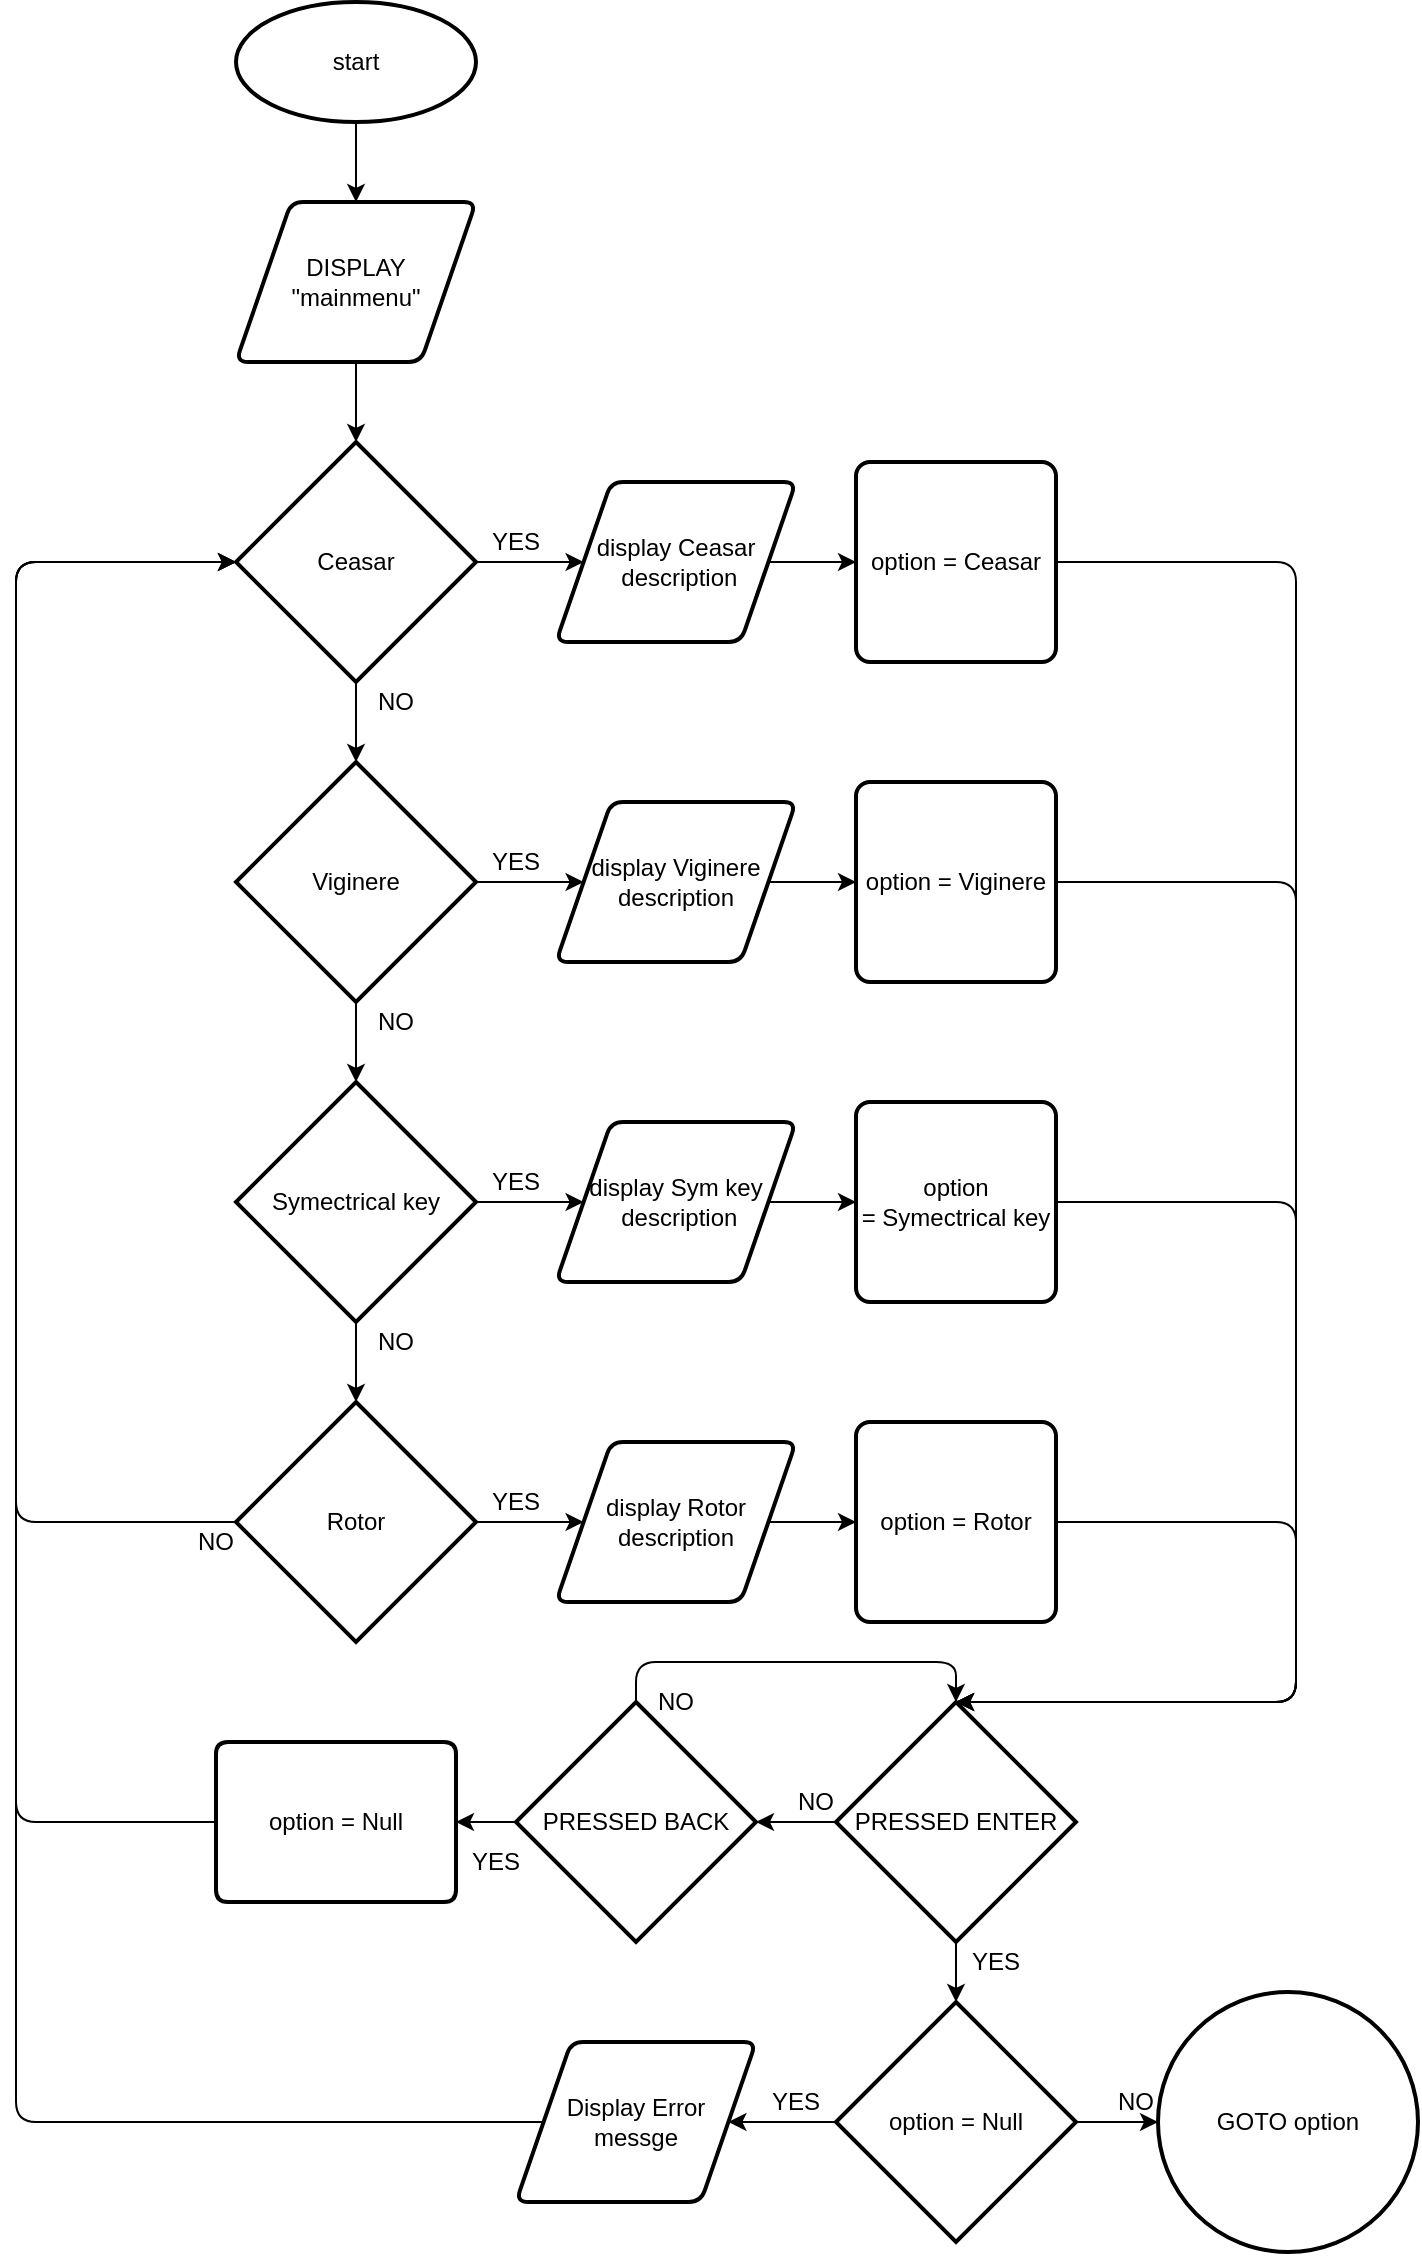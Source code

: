 <mxfile version="14.5.1" type="device" pages="2"><diagram id="C5RBs43oDa-KdzZeNtuy" name="Main menu"><mxGraphModel dx="1022" dy="2926" grid="1" gridSize="10" guides="1" tooltips="1" connect="1" arrows="1" fold="1" page="1" pageScale="1" pageWidth="827" pageHeight="1169" math="0" shadow="0"><root><mxCell id="WIyWlLk6GJQsqaUBKTNV-0"/><mxCell id="WIyWlLk6GJQsqaUBKTNV-1" parent="WIyWlLk6GJQsqaUBKTNV-0"/><mxCell id="fwpRctP1IWh_mknQ2UuS-3" value="" style="edgeStyle=orthogonalEdgeStyle;rounded=0;orthogonalLoop=1;jettySize=auto;html=1;entryX=0.5;entryY=0;entryDx=0;entryDy=0;" parent="WIyWlLk6GJQsqaUBKTNV-1" source="fwpRctP1IWh_mknQ2UuS-0" target="fwpRctP1IWh_mknQ2UuS-4" edge="1"><mxGeometry relative="1" as="geometry"><mxPoint x="250" y="-2230" as="targetPoint"/></mxGeometry></mxCell><mxCell id="fwpRctP1IWh_mknQ2UuS-0" value="start" style="strokeWidth=2;html=1;shape=mxgraph.flowchart.start_1;whiteSpace=wrap;" parent="WIyWlLk6GJQsqaUBKTNV-1" vertex="1"><mxGeometry x="190" y="-2320" width="120" height="60" as="geometry"/></mxCell><mxCell id="fwpRctP1IWh_mknQ2UuS-8" value="" style="edgeStyle=orthogonalEdgeStyle;rounded=0;orthogonalLoop=1;jettySize=auto;html=1;" parent="WIyWlLk6GJQsqaUBKTNV-1" source="fwpRctP1IWh_mknQ2UuS-4" target="fwpRctP1IWh_mknQ2UuS-7" edge="1"><mxGeometry relative="1" as="geometry"/></mxCell><mxCell id="fwpRctP1IWh_mknQ2UuS-4" value="DISPLAY&lt;br&gt;&quot;mainmenu&quot;" style="shape=parallelogram;html=1;strokeWidth=2;perimeter=parallelogramPerimeter;whiteSpace=wrap;rounded=1;arcSize=12;size=0.23;" parent="WIyWlLk6GJQsqaUBKTNV-1" vertex="1"><mxGeometry x="190" y="-2220" width="120" height="80" as="geometry"/></mxCell><mxCell id="fwpRctP1IWh_mknQ2UuS-12" value="" style="edgeStyle=orthogonalEdgeStyle;rounded=0;orthogonalLoop=1;jettySize=auto;html=1;" parent="WIyWlLk6GJQsqaUBKTNV-1" source="fwpRctP1IWh_mknQ2UuS-7" target="fwpRctP1IWh_mknQ2UuS-9" edge="1"><mxGeometry relative="1" as="geometry"/></mxCell><mxCell id="fwpRctP1IWh_mknQ2UuS-16" value="" style="edgeStyle=orthogonalEdgeStyle;rounded=0;orthogonalLoop=1;jettySize=auto;html=1;" parent="WIyWlLk6GJQsqaUBKTNV-1" source="fwpRctP1IWh_mknQ2UuS-7" target="fwpRctP1IWh_mknQ2UuS-15" edge="1"><mxGeometry relative="1" as="geometry"/></mxCell><mxCell id="fwpRctP1IWh_mknQ2UuS-7" value="Ceasar" style="strokeWidth=2;html=1;shape=mxgraph.flowchart.decision;whiteSpace=wrap;" parent="WIyWlLk6GJQsqaUBKTNV-1" vertex="1"><mxGeometry x="190" y="-2100" width="120" height="120" as="geometry"/></mxCell><mxCell id="fwpRctP1IWh_mknQ2UuS-13" value="" style="edgeStyle=orthogonalEdgeStyle;rounded=0;orthogonalLoop=1;jettySize=auto;html=1;" parent="WIyWlLk6GJQsqaUBKTNV-1" source="fwpRctP1IWh_mknQ2UuS-9" target="fwpRctP1IWh_mknQ2UuS-11" edge="1"><mxGeometry relative="1" as="geometry"/></mxCell><mxCell id="fwpRctP1IWh_mknQ2UuS-20" value="" style="edgeStyle=orthogonalEdgeStyle;rounded=0;orthogonalLoop=1;jettySize=auto;html=1;" parent="WIyWlLk6GJQsqaUBKTNV-1" source="fwpRctP1IWh_mknQ2UuS-9" target="fwpRctP1IWh_mknQ2UuS-18" edge="1"><mxGeometry relative="1" as="geometry"/></mxCell><mxCell id="fwpRctP1IWh_mknQ2UuS-9" value="Viginere" style="strokeWidth=2;html=1;shape=mxgraph.flowchart.decision;whiteSpace=wrap;" parent="WIyWlLk6GJQsqaUBKTNV-1" vertex="1"><mxGeometry x="190" y="-1940" width="120" height="120" as="geometry"/></mxCell><mxCell id="fwpRctP1IWh_mknQ2UuS-22" value="" style="edgeStyle=orthogonalEdgeStyle;rounded=0;orthogonalLoop=1;jettySize=auto;html=1;" parent="WIyWlLk6GJQsqaUBKTNV-1" source="fwpRctP1IWh_mknQ2UuS-10" target="fwpRctP1IWh_mknQ2UuS-17" edge="1"><mxGeometry relative="1" as="geometry"/></mxCell><mxCell id="fwpRctP1IWh_mknQ2UuS-10" value="Rotor" style="strokeWidth=2;html=1;shape=mxgraph.flowchart.decision;whiteSpace=wrap;" parent="WIyWlLk6GJQsqaUBKTNV-1" vertex="1"><mxGeometry x="190" y="-1620" width="120" height="120" as="geometry"/></mxCell><mxCell id="fwpRctP1IWh_mknQ2UuS-14" value="" style="edgeStyle=orthogonalEdgeStyle;rounded=0;orthogonalLoop=1;jettySize=auto;html=1;" parent="WIyWlLk6GJQsqaUBKTNV-1" source="fwpRctP1IWh_mknQ2UuS-11" target="fwpRctP1IWh_mknQ2UuS-10" edge="1"><mxGeometry relative="1" as="geometry"/></mxCell><mxCell id="fwpRctP1IWh_mknQ2UuS-21" value="" style="edgeStyle=orthogonalEdgeStyle;rounded=0;orthogonalLoop=1;jettySize=auto;html=1;" parent="WIyWlLk6GJQsqaUBKTNV-1" source="fwpRctP1IWh_mknQ2UuS-11" target="fwpRctP1IWh_mknQ2UuS-19" edge="1"><mxGeometry relative="1" as="geometry"/></mxCell><mxCell id="fwpRctP1IWh_mknQ2UuS-11" value="Symectrical key" style="strokeWidth=2;html=1;shape=mxgraph.flowchart.decision;whiteSpace=wrap;" parent="WIyWlLk6GJQsqaUBKTNV-1" vertex="1"><mxGeometry x="190" y="-1780" width="120" height="120" as="geometry"/></mxCell><mxCell id="fwpRctP1IWh_mknQ2UuS-42" value="" style="edgeStyle=orthogonalEdgeStyle;rounded=0;orthogonalLoop=1;jettySize=auto;html=1;entryX=0;entryY=0.5;entryDx=0;entryDy=0;" parent="WIyWlLk6GJQsqaUBKTNV-1" source="fwpRctP1IWh_mknQ2UuS-15" target="_4iGZuMpb9f08Wma12OV-0" edge="1"><mxGeometry relative="1" as="geometry"><mxPoint x="493.8" y="-2040" as="targetPoint"/></mxGeometry></mxCell><mxCell id="fwpRctP1IWh_mknQ2UuS-15" value="display Ceasar&lt;br&gt;&amp;nbsp;description" style="shape=parallelogram;html=1;strokeWidth=2;perimeter=parallelogramPerimeter;whiteSpace=wrap;rounded=1;arcSize=12;size=0.23;" parent="WIyWlLk6GJQsqaUBKTNV-1" vertex="1"><mxGeometry x="350" y="-2080" width="120" height="80" as="geometry"/></mxCell><mxCell id="fwpRctP1IWh_mknQ2UuS-48" value="" style="edgeStyle=orthogonalEdgeStyle;rounded=0;orthogonalLoop=1;jettySize=auto;html=1;entryX=0;entryY=0.5;entryDx=0;entryDy=0;" parent="WIyWlLk6GJQsqaUBKTNV-1" source="fwpRctP1IWh_mknQ2UuS-17" target="_4iGZuMpb9f08Wma12OV-1" edge="1"><mxGeometry relative="1" as="geometry"><mxPoint x="493.8" y="-1560" as="targetPoint"/></mxGeometry></mxCell><mxCell id="fwpRctP1IWh_mknQ2UuS-17" value="display Rotor description" style="shape=parallelogram;html=1;strokeWidth=2;perimeter=parallelogramPerimeter;whiteSpace=wrap;rounded=1;arcSize=12;size=0.23;" parent="WIyWlLk6GJQsqaUBKTNV-1" vertex="1"><mxGeometry x="350" y="-1600" width="120" height="80" as="geometry"/></mxCell><mxCell id="fwpRctP1IWh_mknQ2UuS-46" value="" style="edgeStyle=orthogonalEdgeStyle;rounded=0;orthogonalLoop=1;jettySize=auto;html=1;entryX=0;entryY=0.5;entryDx=0;entryDy=0;" parent="WIyWlLk6GJQsqaUBKTNV-1" source="fwpRctP1IWh_mknQ2UuS-18" target="_4iGZuMpb9f08Wma12OV-3" edge="1"><mxGeometry relative="1" as="geometry"><mxPoint x="493.8" y="-1880" as="targetPoint"/></mxGeometry></mxCell><mxCell id="fwpRctP1IWh_mknQ2UuS-18" value="display Viginere description" style="shape=parallelogram;html=1;strokeWidth=2;perimeter=parallelogramPerimeter;whiteSpace=wrap;rounded=1;arcSize=12;size=0.23;" parent="WIyWlLk6GJQsqaUBKTNV-1" vertex="1"><mxGeometry x="350" y="-1920" width="120" height="80" as="geometry"/></mxCell><mxCell id="fwpRctP1IWh_mknQ2UuS-47" value="" style="edgeStyle=orthogonalEdgeStyle;rounded=0;orthogonalLoop=1;jettySize=auto;html=1;entryX=0;entryY=0.5;entryDx=0;entryDy=0;" parent="WIyWlLk6GJQsqaUBKTNV-1" source="fwpRctP1IWh_mknQ2UuS-19" target="_4iGZuMpb9f08Wma12OV-2" edge="1"><mxGeometry relative="1" as="geometry"><mxPoint x="493.8" y="-1720" as="targetPoint"/></mxGeometry></mxCell><mxCell id="fwpRctP1IWh_mknQ2UuS-19" value="display Sym key&lt;br&gt;&amp;nbsp;description" style="shape=parallelogram;html=1;strokeWidth=2;perimeter=parallelogramPerimeter;whiteSpace=wrap;rounded=1;arcSize=12;size=0.23;" parent="WIyWlLk6GJQsqaUBKTNV-1" vertex="1"><mxGeometry x="350" y="-1760" width="120" height="80" as="geometry"/></mxCell><mxCell id="fwpRctP1IWh_mknQ2UuS-23" value="YES&lt;span style=&quot;color: rgba(0 , 0 , 0 , 0) ; font-family: monospace ; font-size: 0px&quot;&gt;%3CmxGraphModel%3E%3Croot%3E%3CmxCell%20id%3D%220%22%2F%3E%3CmxCell%20id%3D%221%22%20parent%3D%220%22%2F%3E%3CmxCell%20id%3D%222%22%20value%3D%22GoTo%20option%201%22%20style%3D%22shape%3Dparallelogram%3Bhtml%3D1%3BstrokeWidth%3D2%3Bperimeter%3DparallelogramPerimeter%3BwhiteSpace%3Dwrap%3Brounded%3D1%3BarcSize%3D12%3Bsize%3D0.23%3B%22%20vertex%3D%221%22%20parent%3D%221%22%3E%3CmxGeometry%20x%3D%22200%22%20y%3D%22-2080%22%20width%3D%22120%22%20height%3D%2280%22%20as%3D%22geometry%22%2F%3E%3C%2FmxCell%3E%3C%2Froot%3E%3C%2FmxGraphModel%3E&lt;/span&gt;" style="text;html=1;strokeColor=none;fillColor=none;align=center;verticalAlign=middle;whiteSpace=wrap;rounded=0;" parent="WIyWlLk6GJQsqaUBKTNV-1" vertex="1"><mxGeometry x="310" y="-2060" width="40" height="20" as="geometry"/></mxCell><mxCell id="fwpRctP1IWh_mknQ2UuS-29" value="YES&lt;span style=&quot;color: rgba(0 , 0 , 0 , 0) ; font-family: monospace ; font-size: 0px&quot;&gt;%3CmxGraphModel%3E%3Croot%3E%3CmxCell%20id%3D%220%22%2F%3E%3CmxCell%20id%3D%221%22%20parent%3D%220%22%2F%3E%3CmxCell%20id%3D%222%22%20value%3D%22GoTo%20option%201%22%20style%3D%22shape%3Dparallelogram%3Bhtml%3D1%3BstrokeWidth%3D2%3Bperimeter%3DparallelogramPerimeter%3BwhiteSpace%3Dwrap%3Brounded%3D1%3BarcSize%3D12%3Bsize%3D0.23%3B%22%20vertex%3D%221%22%20parent%3D%221%22%3E%3CmxGeometry%20x%3D%22200%22%20y%3D%22-2080%22%20width%3D%22120%22%20height%3D%2280%22%20as%3D%22geometry%22%2F%3E%3C%2FmxCell%3E%3C%2Froot%3E%3C%2FmxGraphModel%3E&lt;/span&gt;" style="text;html=1;strokeColor=none;fillColor=none;align=center;verticalAlign=middle;whiteSpace=wrap;rounded=0;" parent="WIyWlLk6GJQsqaUBKTNV-1" vertex="1"><mxGeometry x="310" y="-1580" width="40" height="20" as="geometry"/></mxCell><mxCell id="fwpRctP1IWh_mknQ2UuS-30" value="YES&lt;span style=&quot;color: rgba(0 , 0 , 0 , 0) ; font-family: monospace ; font-size: 0px&quot;&gt;%3CmxGraphModel%3E%3Croot%3E%3CmxCell%20id%3D%220%22%2F%3E%3CmxCell%20id%3D%221%22%20parent%3D%220%22%2F%3E%3CmxCell%20id%3D%222%22%20value%3D%22GoTo%20option%201%22%20style%3D%22shape%3Dparallelogram%3Bhtml%3D1%3BstrokeWidth%3D2%3Bperimeter%3DparallelogramPerimeter%3BwhiteSpace%3Dwrap%3Brounded%3D1%3BarcSize%3D12%3Bsize%3D0.23%3B%22%20vertex%3D%221%22%20parent%3D%221%22%3E%3CmxGeometry%20x%3D%22200%22%20y%3D%22-2080%22%20width%3D%22120%22%20height%3D%2280%22%20as%3D%22geometry%22%2F%3E%3C%2FmxCell%3E%3C%2Froot%3E%3C%2FmxGraphModel%3E&lt;/span&gt;" style="text;html=1;strokeColor=none;fillColor=none;align=center;verticalAlign=middle;whiteSpace=wrap;rounded=0;" parent="WIyWlLk6GJQsqaUBKTNV-1" vertex="1"><mxGeometry x="310" y="-1740" width="40" height="20" as="geometry"/></mxCell><mxCell id="fwpRctP1IWh_mknQ2UuS-31" value="YES&lt;span style=&quot;color: rgba(0 , 0 , 0 , 0) ; font-family: monospace ; font-size: 0px&quot;&gt;%3CmxGraphModel%3E%3Croot%3E%3CmxCell%20id%3D%220%22%2F%3E%3CmxCell%20id%3D%221%22%20parent%3D%220%22%2F%3E%3CmxCell%20id%3D%222%22%20value%3D%22GoTo%20option%201%22%20style%3D%22shape%3Dparallelogram%3Bhtml%3D1%3BstrokeWidth%3D2%3Bperimeter%3DparallelogramPerimeter%3BwhiteSpace%3Dwrap%3Brounded%3D1%3BarcSize%3D12%3Bsize%3D0.23%3B%22%20vertex%3D%221%22%20parent%3D%221%22%3E%3CmxGeometry%20x%3D%22200%22%20y%3D%22-2080%22%20width%3D%22120%22%20height%3D%2280%22%20as%3D%22geometry%22%2F%3E%3C%2FmxCell%3E%3C%2Froot%3E%3C%2FmxGraphModel%3E&lt;/span&gt;" style="text;html=1;strokeColor=none;fillColor=none;align=center;verticalAlign=middle;whiteSpace=wrap;rounded=0;" parent="WIyWlLk6GJQsqaUBKTNV-1" vertex="1"><mxGeometry x="310" y="-1900" width="40" height="20" as="geometry"/></mxCell><mxCell id="fwpRctP1IWh_mknQ2UuS-33" value="NO&lt;span style=&quot;color: rgba(0 , 0 , 0 , 0) ; font-family: monospace ; font-size: 0px&quot;&gt;%3CmxGraphModel%3E%3Croot%3E%3CmxCell%20id%3D%220%22%2F%3E%3CmxCell%20id%3D%221%22%20parent%3D%220%22%2F%3E%3CmxCell%20id%3D%222%22%20value%3D%22YES%26lt%3Bspan%20style%3D%26quot%3Bcolor%3A%20rgba(0%20%2C%200%20%2C%200%20%2C%200)%20%3B%20font-family%3A%20monospace%20%3B%20font-size%3A%200px%26quot%3B%26gt%3B%253CmxGraphModel%253E%253Croot%253E%253CmxCell%2520id%253D%25220%2522%252F%253E%253CmxCell%2520id%253D%25221%2522%2520parent%253D%25220%2522%252F%253E%253CmxCell%2520id%253D%25222%2522%2520value%253D%2522GoTo%2520option%25201%2522%2520style%253D%2522shape%253Dparallelogram%253Bhtml%253D1%253BstrokeWidth%253D2%253Bperimeter%253DparallelogramPerimeter%253BwhiteSpace%253Dwrap%253Brounded%253D1%253BarcSize%253D12%253Bsize%253D0.23%253B%2522%2520vertex%253D%25221%2522%2520parent%253D%25221%2522%253E%253CmxGeometry%2520x%253D%2522200%2522%2520y%253D%2522-2080%2522%2520width%253D%2522120%2522%2520height%253D%252280%2522%2520as%253D%2522geometry%2522%252F%253E%253C%252FmxCell%253E%253C%252Froot%253E%253C%252FmxGraphModel%253E%26lt%3B%2Fspan%26gt%3B%22%20style%3D%22text%3Bhtml%3D1%3BstrokeColor%3Dnone%3BfillColor%3Dnone%3Balign%3Dcenter%3BverticalAlign%3Dmiddle%3BwhiteSpace%3Dwrap%3Brounded%3D0%3B%22%20vertex%3D%221%22%20parent%3D%221%22%3E%3CmxGeometry%20x%3D%22414%22%20y%3D%22-1960%22%20width%3D%2240%22%20height%3D%2220%22%20as%3D%22geometry%22%2F%3E%3C%2FmxCell%3E%3C%2Froot%3E%3C%2FmxGraphModel%3E&lt;/span&gt;" style="text;html=1;strokeColor=none;fillColor=none;align=center;verticalAlign=middle;whiteSpace=wrap;rounded=0;" parent="WIyWlLk6GJQsqaUBKTNV-1" vertex="1"><mxGeometry x="250" y="-1660" width="40" height="20" as="geometry"/></mxCell><mxCell id="fwpRctP1IWh_mknQ2UuS-34" value="NO&lt;span style=&quot;color: rgba(0 , 0 , 0 , 0) ; font-family: monospace ; font-size: 0px&quot;&gt;%3CmxGraphModel%3E%3Croot%3E%3CmxCell%20id%3D%220%22%2F%3E%3CmxCell%20id%3D%221%22%20parent%3D%220%22%2F%3E%3CmxCell%20id%3D%222%22%20value%3D%22YES%26lt%3Bspan%20style%3D%26quot%3Bcolor%3A%20rgba(0%20%2C%200%20%2C%200%20%2C%200)%20%3B%20font-family%3A%20monospace%20%3B%20font-size%3A%200px%26quot%3B%26gt%3B%253CmxGraphModel%253E%253Croot%253E%253CmxCell%2520id%253D%25220%2522%252F%253E%253CmxCell%2520id%253D%25221%2522%2520parent%253D%25220%2522%252F%253E%253CmxCell%2520id%253D%25222%2522%2520value%253D%2522GoTo%2520option%25201%2522%2520style%253D%2522shape%253Dparallelogram%253Bhtml%253D1%253BstrokeWidth%253D2%253Bperimeter%253DparallelogramPerimeter%253BwhiteSpace%253Dwrap%253Brounded%253D1%253BarcSize%253D12%253Bsize%253D0.23%253B%2522%2520vertex%253D%25221%2522%2520parent%253D%25221%2522%253E%253CmxGeometry%2520x%253D%2522200%2522%2520y%253D%2522-2080%2522%2520width%253D%2522120%2522%2520height%253D%252280%2522%2520as%253D%2522geometry%2522%252F%253E%253C%252FmxCell%253E%253C%252Froot%253E%253C%252FmxGraphModel%253E%26lt%3B%2Fspan%26gt%3B%22%20style%3D%22text%3Bhtml%3D1%3BstrokeColor%3Dnone%3BfillColor%3Dnone%3Balign%3Dcenter%3BverticalAlign%3Dmiddle%3BwhiteSpace%3Dwrap%3Brounded%3D0%3B%22%20vertex%3D%221%22%20parent%3D%221%22%3E%3CmxGeometry%20x%3D%22414%22%20y%3D%22-1960%22%20width%3D%2240%22%20height%3D%2220%22%20as%3D%22geometry%22%2F%3E%3C%2FmxCell%3E%3C%2Froot%3E%3C%2FmxGraphModel%3E&lt;/span&gt;" style="text;html=1;strokeColor=none;fillColor=none;align=center;verticalAlign=middle;whiteSpace=wrap;rounded=0;" parent="WIyWlLk6GJQsqaUBKTNV-1" vertex="1"><mxGeometry x="250" y="-1820" width="40" height="20" as="geometry"/></mxCell><mxCell id="fwpRctP1IWh_mknQ2UuS-35" value="NO&lt;span style=&quot;color: rgba(0 , 0 , 0 , 0) ; font-family: monospace ; font-size: 0px&quot;&gt;%3CmxGraphModel%3E%3Croot%3E%3CmxCell%20id%3D%220%22%2F%3E%3CmxCell%20id%3D%221%22%20parent%3D%220%22%2F%3E%3CmxCell%20id%3D%222%22%20value%3D%22YES%26lt%3Bspan%20style%3D%26quot%3Bcolor%3A%20rgba(0%20%2C%200%20%2C%200%20%2C%200)%20%3B%20font-family%3A%20monospace%20%3B%20font-size%3A%200px%26quot%3B%26gt%3B%253CmxGraphModel%253E%253Croot%253E%253CmxCell%2520id%253D%25220%2522%252F%253E%253CmxCell%2520id%253D%25221%2522%2520parent%253D%25220%2522%252F%253E%253CmxCell%2520id%253D%25222%2522%2520value%253D%2522GoTo%2520option%25201%2522%2520style%253D%2522shape%253Dparallelogram%253Bhtml%253D1%253BstrokeWidth%253D2%253Bperimeter%253DparallelogramPerimeter%253BwhiteSpace%253Dwrap%253Brounded%253D1%253BarcSize%253D12%253Bsize%253D0.23%253B%2522%2520vertex%253D%25221%2522%2520parent%253D%25221%2522%253E%253CmxGeometry%2520x%253D%2522200%2522%2520y%253D%2522-2080%2522%2520width%253D%2522120%2522%2520height%253D%252280%2522%2520as%253D%2522geometry%2522%252F%253E%253C%252FmxCell%253E%253C%252Froot%253E%253C%252FmxGraphModel%253E%26lt%3B%2Fspan%26gt%3B%22%20style%3D%22text%3Bhtml%3D1%3BstrokeColor%3Dnone%3BfillColor%3Dnone%3Balign%3Dcenter%3BverticalAlign%3Dmiddle%3BwhiteSpace%3Dwrap%3Brounded%3D0%3B%22%20vertex%3D%221%22%20parent%3D%221%22%3E%3CmxGeometry%20x%3D%22414%22%20y%3D%22-1960%22%20width%3D%2240%22%20height%3D%2220%22%20as%3D%22geometry%22%2F%3E%3C%2FmxCell%3E%3C%2Froot%3E%3C%2FmxGraphModel%3E&lt;/span&gt;" style="text;html=1;strokeColor=none;fillColor=none;align=center;verticalAlign=middle;whiteSpace=wrap;rounded=0;" parent="WIyWlLk6GJQsqaUBKTNV-1" vertex="1"><mxGeometry x="250" y="-1980" width="40" height="20" as="geometry"/></mxCell><mxCell id="fwpRctP1IWh_mknQ2UuS-59" value="" style="edgeStyle=orthogonalEdgeStyle;rounded=0;orthogonalLoop=1;jettySize=auto;html=1;" parent="WIyWlLk6GJQsqaUBKTNV-1" source="fwpRctP1IWh_mknQ2UuS-40" target="fwpRctP1IWh_mknQ2UuS-58" edge="1"><mxGeometry relative="1" as="geometry"/></mxCell><mxCell id="fwpRctP1IWh_mknQ2UuS-40" value="PRESSED ENTER" style="strokeWidth=2;html=1;shape=mxgraph.flowchart.decision;whiteSpace=wrap;" parent="WIyWlLk6GJQsqaUBKTNV-1" vertex="1"><mxGeometry x="490" y="-1470" width="120" height="120" as="geometry"/></mxCell><mxCell id="fwpRctP1IWh_mknQ2UuS-55" value="YES&lt;span style=&quot;color: rgba(0 , 0 , 0 , 0) ; font-family: monospace ; font-size: 0px&quot;&gt;%3CmxGraphModel%3E%3Croot%3E%3CmxCell%20id%3D%220%22%2F%3E%3CmxCell%20id%3D%221%22%20parent%3D%220%22%2F%3E%3CmxCell%20id%3D%222%22%20value%3D%22GoTo%20option%201%22%20style%3D%22shape%3Dparallelogram%3Bhtml%3D1%3BstrokeWidth%3D2%3Bperimeter%3DparallelogramPerimeter%3BwhiteSpace%3Dwrap%3Brounded%3D1%3BarcSize%3D12%3Bsize%3D0.23%3B%22%20vertex%3D%221%22%20parent%3D%221%22%3E%3CmxGeometry%20x%3D%22200%22%20y%3D%22-2080%22%20width%3D%22120%22%20height%3D%2280%22%20as%3D%22geometry%22%2F%3E%3C%2FmxCell%3E%3C%2Froot%3E%3C%2FmxGraphModel%3E&lt;/span&gt;" style="text;html=1;strokeColor=none;fillColor=none;align=center;verticalAlign=middle;whiteSpace=wrap;rounded=0;" parent="WIyWlLk6GJQsqaUBKTNV-1" vertex="1"><mxGeometry x="550" y="-1350" width="40" height="20" as="geometry"/></mxCell><mxCell id="fwpRctP1IWh_mknQ2UuS-56" value="NO&lt;span style=&quot;color: rgba(0 , 0 , 0 , 0) ; font-family: monospace ; font-size: 0px&quot;&gt;%3CmxGraphModel%3E%3Croot%3E%3CmxCell%20id%3D%220%22%2F%3E%3CmxCell%20id%3D%221%22%20parent%3D%220%22%2F%3E%3CmxCell%20id%3D%222%22%20value%3D%22YES%26lt%3Bspan%20style%3D%26quot%3Bcolor%3A%20rgba(0%20%2C%200%20%2C%200%20%2C%200)%20%3B%20font-family%3A%20monospace%20%3B%20font-size%3A%200px%26quot%3B%26gt%3B%253CmxGraphModel%253E%253Croot%253E%253CmxCell%2520id%253D%25220%2522%252F%253E%253CmxCell%2520id%253D%25221%2522%2520parent%253D%25220%2522%252F%253E%253CmxCell%2520id%253D%25222%2522%2520value%253D%2522GoTo%2520option%25201%2522%2520style%253D%2522shape%253Dparallelogram%253Bhtml%253D1%253BstrokeWidth%253D2%253Bperimeter%253DparallelogramPerimeter%253BwhiteSpace%253Dwrap%253Brounded%253D1%253BarcSize%253D12%253Bsize%253D0.23%253B%2522%2520vertex%253D%25221%2522%2520parent%253D%25221%2522%253E%253CmxGeometry%2520x%253D%2522200%2522%2520y%253D%2522-2080%2522%2520width%253D%2522120%2522%2520height%253D%252280%2522%2520as%253D%2522geometry%2522%252F%253E%253C%252FmxCell%253E%253C%252Froot%253E%253C%252FmxGraphModel%253E%26lt%3B%2Fspan%26gt%3B%22%20style%3D%22text%3Bhtml%3D1%3BstrokeColor%3Dnone%3BfillColor%3Dnone%3Balign%3Dcenter%3BverticalAlign%3Dmiddle%3BwhiteSpace%3Dwrap%3Brounded%3D0%3B%22%20vertex%3D%221%22%20parent%3D%221%22%3E%3CmxGeometry%20x%3D%22414%22%20y%3D%22-1960%22%20width%3D%2240%22%20height%3D%2220%22%20as%3D%22geometry%22%2F%3E%3C%2FmxCell%3E%3C%2Froot%3E%3C%2FmxGraphModel%3E&lt;/span&gt;" style="text;html=1;strokeColor=none;fillColor=none;align=center;verticalAlign=middle;whiteSpace=wrap;rounded=0;" parent="WIyWlLk6GJQsqaUBKTNV-1" vertex="1"><mxGeometry x="460" y="-1430" width="40" height="20" as="geometry"/></mxCell><mxCell id="fwpRctP1IWh_mknQ2UuS-58" value="PRESSED BACK" style="strokeWidth=2;html=1;shape=mxgraph.flowchart.decision;whiteSpace=wrap;" parent="WIyWlLk6GJQsqaUBKTNV-1" vertex="1"><mxGeometry x="330" y="-1470" width="120" height="120" as="geometry"/></mxCell><mxCell id="fwpRctP1IWh_mknQ2UuS-60" value="" style="endArrow=classic;html=1;entryX=0.5;entryY=0;entryDx=0;entryDy=0;entryPerimeter=0;exitX=1;exitY=0.5;exitDx=0;exitDy=0;" parent="WIyWlLk6GJQsqaUBKTNV-1" source="_4iGZuMpb9f08Wma12OV-1" target="fwpRctP1IWh_mknQ2UuS-40" edge="1"><mxGeometry width="50" height="50" relative="1" as="geometry"><mxPoint x="650" y="-1560" as="sourcePoint"/><mxPoint x="470" y="-1590" as="targetPoint"/><Array as="points"><mxPoint x="720" y="-1560"/><mxPoint x="720" y="-1470"/></Array></mxGeometry></mxCell><mxCell id="fwpRctP1IWh_mknQ2UuS-61" value="" style="endArrow=classic;html=1;entryX=0.5;entryY=0;entryDx=0;entryDy=0;entryPerimeter=0;exitX=1;exitY=0.5;exitDx=0;exitDy=0;" parent="WIyWlLk6GJQsqaUBKTNV-1" source="_4iGZuMpb9f08Wma12OV-2" target="fwpRctP1IWh_mknQ2UuS-40" edge="1"><mxGeometry width="50" height="50" relative="1" as="geometry"><mxPoint x="630" y="-1720" as="sourcePoint"/><mxPoint x="730" y="-1460" as="targetPoint"/><Array as="points"><mxPoint x="720" y="-1720"/><mxPoint x="720" y="-1470"/></Array></mxGeometry></mxCell><mxCell id="fwpRctP1IWh_mknQ2UuS-62" value="" style="endArrow=classic;html=1;entryX=0.5;entryY=0;entryDx=0;entryDy=0;entryPerimeter=0;exitX=1;exitY=0.5;exitDx=0;exitDy=0;" parent="WIyWlLk6GJQsqaUBKTNV-1" source="_4iGZuMpb9f08Wma12OV-3" target="fwpRctP1IWh_mknQ2UuS-40" edge="1"><mxGeometry width="50" height="50" relative="1" as="geometry"><mxPoint x="670" y="-1880" as="sourcePoint"/><mxPoint x="780" y="-1510" as="targetPoint"/><Array as="points"><mxPoint x="720" y="-1880"/><mxPoint x="720" y="-1470"/></Array></mxGeometry></mxCell><mxCell id="fwpRctP1IWh_mknQ2UuS-63" value="" style="endArrow=classic;html=1;entryX=0.5;entryY=0;entryDx=0;entryDy=0;entryPerimeter=0;exitX=1;exitY=0.5;exitDx=0;exitDy=0;" parent="WIyWlLk6GJQsqaUBKTNV-1" source="_4iGZuMpb9f08Wma12OV-0" target="fwpRctP1IWh_mknQ2UuS-40" edge="1"><mxGeometry width="50" height="50" relative="1" as="geometry"><mxPoint x="660" y="-2040" as="sourcePoint"/><mxPoint x="730" y="-1460" as="targetPoint"/><Array as="points"><mxPoint x="720" y="-2040"/><mxPoint x="720" y="-1470"/></Array></mxGeometry></mxCell><mxCell id="fwpRctP1IWh_mknQ2UuS-64" value="" style="endArrow=classic;html=1;exitX=0.5;exitY=0;exitDx=0;exitDy=0;exitPerimeter=0;entryX=0.5;entryY=0;entryDx=0;entryDy=0;entryPerimeter=0;" parent="WIyWlLk6GJQsqaUBKTNV-1" source="fwpRctP1IWh_mknQ2UuS-58" target="fwpRctP1IWh_mknQ2UuS-40" edge="1"><mxGeometry width="50" height="50" relative="1" as="geometry"><mxPoint x="290" y="-1320" as="sourcePoint"/><mxPoint x="340" y="-1370" as="targetPoint"/><Array as="points"><mxPoint x="390" y="-1490"/><mxPoint x="550" y="-1490"/></Array></mxGeometry></mxCell><mxCell id="fwpRctP1IWh_mknQ2UuS-65" value="NO&lt;span style=&quot;color: rgba(0 , 0 , 0 , 0) ; font-family: monospace ; font-size: 0px&quot;&gt;%3CmxGraphModel%3E%3Croot%3E%3CmxCell%20id%3D%220%22%2F%3E%3CmxCell%20id%3D%221%22%20parent%3D%220%22%2F%3E%3CmxCell%20id%3D%222%22%20value%3D%22YES%26lt%3Bspan%20style%3D%26quot%3Bcolor%3A%20rgba(0%20%2C%200%20%2C%200%20%2C%200)%20%3B%20font-family%3A%20monospace%20%3B%20font-size%3A%200px%26quot%3B%26gt%3B%253CmxGraphModel%253E%253Croot%253E%253CmxCell%2520id%253D%25220%2522%252F%253E%253CmxCell%2520id%253D%25221%2522%2520parent%253D%25220%2522%252F%253E%253CmxCell%2520id%253D%25222%2522%2520value%253D%2522GoTo%2520option%25201%2522%2520style%253D%2522shape%253Dparallelogram%253Bhtml%253D1%253BstrokeWidth%253D2%253Bperimeter%253DparallelogramPerimeter%253BwhiteSpace%253Dwrap%253Brounded%253D1%253BarcSize%253D12%253Bsize%253D0.23%253B%2522%2520vertex%253D%25221%2522%2520parent%253D%25221%2522%253E%253CmxGeometry%2520x%253D%2522200%2522%2520y%253D%2522-2080%2522%2520width%253D%2522120%2522%2520height%253D%252280%2522%2520as%253D%2522geometry%2522%252F%253E%253C%252FmxCell%253E%253C%252Froot%253E%253C%252FmxGraphModel%253E%26lt%3B%2Fspan%26gt%3B%22%20style%3D%22text%3Bhtml%3D1%3BstrokeColor%3Dnone%3BfillColor%3Dnone%3Balign%3Dcenter%3BverticalAlign%3Dmiddle%3BwhiteSpace%3Dwrap%3Brounded%3D0%3B%22%20vertex%3D%221%22%20parent%3D%221%22%3E%3CmxGeometry%20x%3D%22414%22%20y%3D%22-1960%22%20width%3D%2240%22%20height%3D%2220%22%20as%3D%22geometry%22%2F%3E%3C%2FmxCell%3E%3C%2Froot%3E%3C%2FmxGraphModel%3E&lt;/span&gt;" style="text;html=1;strokeColor=none;fillColor=none;align=center;verticalAlign=middle;whiteSpace=wrap;rounded=0;" parent="WIyWlLk6GJQsqaUBKTNV-1" vertex="1"><mxGeometry x="390" y="-1480" width="40" height="20" as="geometry"/></mxCell><mxCell id="fwpRctP1IWh_mknQ2UuS-66" value="YES&lt;span style=&quot;color: rgba(0 , 0 , 0 , 0) ; font-family: monospace ; font-size: 0px&quot;&gt;%3CmxGraphModel%3E%3Croot%3E%3CmxCell%20id%3D%220%22%2F%3E%3CmxCell%20id%3D%221%22%20parent%3D%220%22%2F%3E%3CmxCell%20id%3D%222%22%20value%3D%22GoTo%20option%201%22%20style%3D%22shape%3Dparallelogram%3Bhtml%3D1%3BstrokeWidth%3D2%3Bperimeter%3DparallelogramPerimeter%3BwhiteSpace%3Dwrap%3Brounded%3D1%3BarcSize%3D12%3Bsize%3D0.23%3B%22%20vertex%3D%221%22%20parent%3D%221%22%3E%3CmxGeometry%20x%3D%22200%22%20y%3D%22-2080%22%20width%3D%22120%22%20height%3D%2280%22%20as%3D%22geometry%22%2F%3E%3C%2FmxCell%3E%3C%2Froot%3E%3C%2FmxGraphModel%3E&lt;/span&gt;" style="text;html=1;strokeColor=none;fillColor=none;align=center;verticalAlign=middle;whiteSpace=wrap;rounded=0;" parent="WIyWlLk6GJQsqaUBKTNV-1" vertex="1"><mxGeometry x="300" y="-1400" width="40" height="20" as="geometry"/></mxCell><mxCell id="fwpRctP1IWh_mknQ2UuS-67" value="" style="endArrow=classic;html=1;exitX=0;exitY=0.5;exitDx=0;exitDy=0;exitPerimeter=0;entryX=1;entryY=0.5;entryDx=0;entryDy=0;" parent="WIyWlLk6GJQsqaUBKTNV-1" source="fwpRctP1IWh_mknQ2UuS-58" target="fwpRctP1IWh_mknQ2UuS-68" edge="1"><mxGeometry width="50" height="50" relative="1" as="geometry"><mxPoint x="250" y="-1330" as="sourcePoint"/><mxPoint x="270" y="-1410" as="targetPoint"/></mxGeometry></mxCell><mxCell id="fwpRctP1IWh_mknQ2UuS-68" value="option = Null" style="shape=parallelogram;html=1;strokeWidth=2;perimeter=parallelogramPerimeter;whiteSpace=wrap;rounded=1;arcSize=12;size=0;" parent="WIyWlLk6GJQsqaUBKTNV-1" vertex="1"><mxGeometry x="180" y="-1450" width="120" height="80" as="geometry"/></mxCell><mxCell id="fwpRctP1IWh_mknQ2UuS-69" value="" style="endArrow=classic;html=1;exitX=0;exitY=0.5;exitDx=0;exitDy=0;entryX=0;entryY=0.5;entryDx=0;entryDy=0;entryPerimeter=0;" parent="WIyWlLk6GJQsqaUBKTNV-1" source="fwpRctP1IWh_mknQ2UuS-68" target="fwpRctP1IWh_mknQ2UuS-7" edge="1"><mxGeometry width="50" height="50" relative="1" as="geometry"><mxPoint x="420" y="-1410" as="sourcePoint"/><mxPoint x="470" y="-1460" as="targetPoint"/><Array as="points"><mxPoint x="80" y="-1410"/><mxPoint x="80" y="-2040"/></Array></mxGeometry></mxCell><mxCell id="_4iGZuMpb9f08Wma12OV-0" value="&lt;span&gt;option =&amp;nbsp;&lt;/span&gt;Ceasar" style="rounded=1;whiteSpace=wrap;html=1;absoluteArcSize=1;arcSize=14;strokeWidth=2;" parent="WIyWlLk6GJQsqaUBKTNV-1" vertex="1"><mxGeometry x="500" y="-2090" width="100" height="100" as="geometry"/></mxCell><mxCell id="_4iGZuMpb9f08Wma12OV-1" value="&lt;span&gt;option = Rotor&lt;/span&gt;" style="rounded=1;whiteSpace=wrap;html=1;absoluteArcSize=1;arcSize=14;strokeWidth=2;" parent="WIyWlLk6GJQsqaUBKTNV-1" vertex="1"><mxGeometry x="500" y="-1610" width="100" height="100" as="geometry"/></mxCell><mxCell id="_4iGZuMpb9f08Wma12OV-2" value="&lt;span&gt;option =&amp;nbsp;&lt;/span&gt;Symectrical key" style="rounded=1;whiteSpace=wrap;html=1;absoluteArcSize=1;arcSize=14;strokeWidth=2;" parent="WIyWlLk6GJQsqaUBKTNV-1" vertex="1"><mxGeometry x="500" y="-1770" width="100" height="100" as="geometry"/></mxCell><mxCell id="_4iGZuMpb9f08Wma12OV-3" value="&lt;span&gt;option = Viginere&lt;/span&gt;" style="rounded=1;whiteSpace=wrap;html=1;absoluteArcSize=1;arcSize=14;strokeWidth=2;" parent="WIyWlLk6GJQsqaUBKTNV-1" vertex="1"><mxGeometry x="500" y="-1930" width="100" height="100" as="geometry"/></mxCell><mxCell id="DXVifHcI6CyJoMwXVJRN-0" value="" style="endArrow=classic;html=1;exitX=0;exitY=0.5;exitDx=0;exitDy=0;exitPerimeter=0;entryX=0;entryY=0.5;entryDx=0;entryDy=0;entryPerimeter=0;" parent="WIyWlLk6GJQsqaUBKTNV-1" source="fwpRctP1IWh_mknQ2UuS-10" target="fwpRctP1IWh_mknQ2UuS-7" edge="1"><mxGeometry width="50" height="50" relative="1" as="geometry"><mxPoint x="440" y="-1610" as="sourcePoint"/><mxPoint x="150" y="-1830" as="targetPoint"/><Array as="points"><mxPoint x="80" y="-1560"/><mxPoint x="80" y="-2040"/></Array></mxGeometry></mxCell><mxCell id="DXVifHcI6CyJoMwXVJRN-1" value="NO&lt;span style=&quot;color: rgba(0 , 0 , 0 , 0) ; font-family: monospace ; font-size: 0px&quot;&gt;%3CmxGraphModel%3E%3Croot%3E%3CmxCell%20id%3D%220%22%2F%3E%3CmxCell%20id%3D%221%22%20parent%3D%220%22%2F%3E%3CmxCell%20id%3D%222%22%20value%3D%22YES%26lt%3Bspan%20style%3D%26quot%3Bcolor%3A%20rgba(0%20%2C%200%20%2C%200%20%2C%200)%20%3B%20font-family%3A%20monospace%20%3B%20font-size%3A%200px%26quot%3B%26gt%3B%253CmxGraphModel%253E%253Croot%253E%253CmxCell%2520id%253D%25220%2522%252F%253E%253CmxCell%2520id%253D%25221%2522%2520parent%253D%25220%2522%252F%253E%253CmxCell%2520id%253D%25222%2522%2520value%253D%2522GoTo%2520option%25201%2522%2520style%253D%2522shape%253Dparallelogram%253Bhtml%253D1%253BstrokeWidth%253D2%253Bperimeter%253DparallelogramPerimeter%253BwhiteSpace%253Dwrap%253Brounded%253D1%253BarcSize%253D12%253Bsize%253D0.23%253B%2522%2520vertex%253D%25221%2522%2520parent%253D%25221%2522%253E%253CmxGeometry%2520x%253D%2522200%2522%2520y%253D%2522-2080%2522%2520width%253D%2522120%2522%2520height%253D%252280%2522%2520as%253D%2522geometry%2522%252F%253E%253C%252FmxCell%253E%253C%252Froot%253E%253C%252FmxGraphModel%253E%26lt%3B%2Fspan%26gt%3B%22%20style%3D%22text%3Bhtml%3D1%3BstrokeColor%3Dnone%3BfillColor%3Dnone%3Balign%3Dcenter%3BverticalAlign%3Dmiddle%3BwhiteSpace%3Dwrap%3Brounded%3D0%3B%22%20vertex%3D%221%22%20parent%3D%221%22%3E%3CmxGeometry%20x%3D%22414%22%20y%3D%22-1960%22%20width%3D%2240%22%20height%3D%2220%22%20as%3D%22geometry%22%2F%3E%3C%2FmxCell%3E%3C%2Froot%3E%3C%2FmxGraphModel%3E&lt;/span&gt;" style="text;html=1;strokeColor=none;fillColor=none;align=center;verticalAlign=middle;whiteSpace=wrap;rounded=0;" parent="WIyWlLk6GJQsqaUBKTNV-1" vertex="1"><mxGeometry x="160" y="-1560" width="40" height="20" as="geometry"/></mxCell><mxCell id="zUbwr8j0bSh8snLODLBg-1" value="option = Null" style="strokeWidth=2;html=1;shape=mxgraph.flowchart.decision;whiteSpace=wrap;" parent="WIyWlLk6GJQsqaUBKTNV-1" vertex="1"><mxGeometry x="490" y="-1320" width="120" height="120" as="geometry"/></mxCell><mxCell id="zUbwr8j0bSh8snLODLBg-2" value="" style="endArrow=classic;html=1;exitX=0.5;exitY=1;exitDx=0;exitDy=0;exitPerimeter=0;entryX=0.5;entryY=0;entryDx=0;entryDy=0;entryPerimeter=0;" parent="WIyWlLk6GJQsqaUBKTNV-1" source="fwpRctP1IWh_mknQ2UuS-40" target="zUbwr8j0bSh8snLODLBg-1" edge="1"><mxGeometry width="50" height="50" relative="1" as="geometry"><mxPoint x="440" y="-1350" as="sourcePoint"/><mxPoint x="490" y="-1400" as="targetPoint"/></mxGeometry></mxCell><mxCell id="zUbwr8j0bSh8snLODLBg-3" value="" style="endArrow=classic;html=1;exitX=1;exitY=0.5;exitDx=0;exitDy=0;exitPerimeter=0;entryX=0;entryY=0.5;entryDx=0;entryDy=0;" parent="WIyWlLk6GJQsqaUBKTNV-1" source="zUbwr8j0bSh8snLODLBg-1" target="zUbwr8j0bSh8snLODLBg-12" edge="1"><mxGeometry width="50" height="50" relative="1" as="geometry"><mxPoint x="440" y="-1350" as="sourcePoint"/><mxPoint x="670" y="-1260" as="targetPoint"/></mxGeometry></mxCell><mxCell id="zUbwr8j0bSh8snLODLBg-4" value="NO&lt;span style=&quot;color: rgba(0 , 0 , 0 , 0) ; font-family: monospace ; font-size: 0px&quot;&gt;%3CmxGraphModel%3E%3Croot%3E%3CmxCell%20id%3D%220%22%2F%3E%3CmxCell%20id%3D%221%22%20parent%3D%220%22%2F%3E%3CmxCell%20id%3D%222%22%20value%3D%22YES%26lt%3Bspan%20style%3D%26quot%3Bcolor%3A%20rgba(0%20%2C%200%20%2C%200%20%2C%200)%20%3B%20font-family%3A%20monospace%20%3B%20font-size%3A%200px%26quot%3B%26gt%3B%253CmxGraphModel%253E%253Croot%253E%253CmxCell%2520id%253D%25220%2522%252F%253E%253CmxCell%2520id%253D%25221%2522%2520parent%253D%25220%2522%252F%253E%253CmxCell%2520id%253D%25222%2522%2520value%253D%2522GoTo%2520option%25201%2522%2520style%253D%2522shape%253Dparallelogram%253Bhtml%253D1%253BstrokeWidth%253D2%253Bperimeter%253DparallelogramPerimeter%253BwhiteSpace%253Dwrap%253Brounded%253D1%253BarcSize%253D12%253Bsize%253D0.23%253B%2522%2520vertex%253D%25221%2522%2520parent%253D%25221%2522%253E%253CmxGeometry%2520x%253D%2522200%2522%2520y%253D%2522-2080%2522%2520width%253D%2522120%2522%2520height%253D%252280%2522%2520as%253D%2522geometry%2522%252F%253E%253C%252FmxCell%253E%253C%252Froot%253E%253C%252FmxGraphModel%253E%26lt%3B%2Fspan%26gt%3B%22%20style%3D%22text%3Bhtml%3D1%3BstrokeColor%3Dnone%3BfillColor%3Dnone%3Balign%3Dcenter%3BverticalAlign%3Dmiddle%3BwhiteSpace%3Dwrap%3Brounded%3D0%3B%22%20vertex%3D%221%22%20parent%3D%221%22%3E%3CmxGeometry%20x%3D%22414%22%20y%3D%22-1960%22%20width%3D%2240%22%20height%3D%2220%22%20as%3D%22geometry%22%2F%3E%3C%2FmxCell%3E%3C%2Froot%3E%3C%2FmxGraphModel%3E&lt;/span&gt;" style="text;html=1;strokeColor=none;fillColor=none;align=center;verticalAlign=middle;whiteSpace=wrap;rounded=0;" parent="WIyWlLk6GJQsqaUBKTNV-1" vertex="1"><mxGeometry x="620" y="-1280" width="40" height="20" as="geometry"/></mxCell><mxCell id="zUbwr8j0bSh8snLODLBg-6" value="Display Error &lt;br&gt;messge" style="shape=parallelogram;html=1;strokeWidth=2;perimeter=parallelogramPerimeter;whiteSpace=wrap;rounded=1;arcSize=12;size=0.23;" parent="WIyWlLk6GJQsqaUBKTNV-1" vertex="1"><mxGeometry x="330" y="-1300" width="120" height="80" as="geometry"/></mxCell><mxCell id="zUbwr8j0bSh8snLODLBg-7" value="" style="endArrow=classic;html=1;exitX=0;exitY=0.5;exitDx=0;exitDy=0;exitPerimeter=0;entryX=1;entryY=0.5;entryDx=0;entryDy=0;" parent="WIyWlLk6GJQsqaUBKTNV-1" source="zUbwr8j0bSh8snLODLBg-1" target="zUbwr8j0bSh8snLODLBg-6" edge="1"><mxGeometry width="50" height="50" relative="1" as="geometry"><mxPoint x="440" y="-1250" as="sourcePoint"/><mxPoint x="490" y="-1300" as="targetPoint"/></mxGeometry></mxCell><mxCell id="zUbwr8j0bSh8snLODLBg-8" value="YES&lt;span style=&quot;color: rgba(0 , 0 , 0 , 0) ; font-family: monospace ; font-size: 0px&quot;&gt;%3CmxGraphModel%3E%3Croot%3E%3CmxCell%20id%3D%220%22%2F%3E%3CmxCell%20id%3D%221%22%20parent%3D%220%22%2F%3E%3CmxCell%20id%3D%222%22%20value%3D%22GoTo%20option%201%22%20style%3D%22shape%3Dparallelogram%3Bhtml%3D1%3BstrokeWidth%3D2%3Bperimeter%3DparallelogramPerimeter%3BwhiteSpace%3Dwrap%3Brounded%3D1%3BarcSize%3D12%3Bsize%3D0.23%3B%22%20vertex%3D%221%22%20parent%3D%221%22%3E%3CmxGeometry%20x%3D%22200%22%20y%3D%22-2080%22%20width%3D%22120%22%20height%3D%2280%22%20as%3D%22geometry%22%2F%3E%3C%2FmxCell%3E%3C%2Froot%3E%3C%2FmxGraphModel%3E&lt;/span&gt;" style="text;html=1;strokeColor=none;fillColor=none;align=center;verticalAlign=middle;whiteSpace=wrap;rounded=0;" parent="WIyWlLk6GJQsqaUBKTNV-1" vertex="1"><mxGeometry x="450" y="-1280" width="40" height="20" as="geometry"/></mxCell><mxCell id="zUbwr8j0bSh8snLODLBg-10" value="" style="endArrow=classic;html=1;exitX=0;exitY=0.5;exitDx=0;exitDy=0;entryX=0;entryY=0.5;entryDx=0;entryDy=0;entryPerimeter=0;" parent="WIyWlLk6GJQsqaUBKTNV-1" source="zUbwr8j0bSh8snLODLBg-6" target="fwpRctP1IWh_mknQ2UuS-7" edge="1"><mxGeometry width="50" height="50" relative="1" as="geometry"><mxPoint x="440" y="-1220" as="sourcePoint"/><mxPoint x="490" y="-1270" as="targetPoint"/><Array as="points"><mxPoint x="80" y="-1260"/><mxPoint x="80" y="-2040"/></Array></mxGeometry></mxCell><mxCell id="zUbwr8j0bSh8snLODLBg-12" value="GOTO option" style="ellipse;whiteSpace=wrap;html=1;aspect=fixed;strokeWidth=2;" parent="WIyWlLk6GJQsqaUBKTNV-1" vertex="1"><mxGeometry x="651" y="-1325" width="130" height="130" as="geometry"/></mxCell></root></mxGraphModel></diagram><diagram id="2xf2Xkpip5gx7gJHDNoB" name="Ceasar / Viginere"><mxGraphModel dx="1117" dy="3178" grid="1" gridSize="10" guides="1" tooltips="1" connect="1" arrows="1" fold="1" page="1" pageScale="1" pageWidth="827" pageHeight="1169" math="0" shadow="0"><root><mxCell id="LC4yjp9_a5vX39PupCB0-0"/><mxCell id="LC4yjp9_a5vX39PupCB0-1" parent="LC4yjp9_a5vX39PupCB0-0"/><mxCell id="bKGTcrv4RCEI80oGZ_XM-1" value="" style="edgeStyle=orthogonalEdgeStyle;rounded=0;orthogonalLoop=1;jettySize=auto;html=1;snapToPoint=1;" parent="LC4yjp9_a5vX39PupCB0-1" source="ep5kLVi1nK5kUkbDcVVL-0" target="bKGTcrv4RCEI80oGZ_XM-0" edge="1"><mxGeometry relative="1" as="geometry"/></mxCell><mxCell id="ep5kLVi1nK5kUkbDcVVL-0" value="start" style="strokeWidth=2;html=1;shape=mxgraph.flowchart.start_1;whiteSpace=wrap;snapToPoint=1;" parent="LC4yjp9_a5vX39PupCB0-1" vertex="1"><mxGeometry x="50" y="-2310" width="120" height="60" as="geometry"/></mxCell><mxCell id="bKGTcrv4RCEI80oGZ_XM-3" value="" style="edgeStyle=orthogonalEdgeStyle;rounded=0;orthogonalLoop=1;jettySize=auto;html=1;entryX=0.5;entryY=0;entryDx=0;entryDy=0;snapToPoint=1;" parent="LC4yjp9_a5vX39PupCB0-1" source="bKGTcrv4RCEI80oGZ_XM-0" target="Gy3R8zipd90Ce3_PZUol-0" edge="1"><mxGeometry relative="1" as="geometry"><mxPoint x="110" y="-2110" as="targetPoint"/></mxGeometry></mxCell><mxCell id="bKGTcrv4RCEI80oGZ_XM-0" value="DISPLAY&lt;br&gt;Ceasar" style="shape=parallelogram;html=1;strokeWidth=2;perimeter=parallelogramPerimeter;whiteSpace=wrap;rounded=1;arcSize=12;size=0.23;snapToPoint=1;" parent="LC4yjp9_a5vX39PupCB0-1" vertex="1"><mxGeometry x="50" y="-2220" width="120" height="80" as="geometry"/></mxCell><mxCell id="Gy3R8zipd90Ce3_PZUol-3" value="" style="edgeStyle=orthogonalEdgeStyle;rounded=0;orthogonalLoop=1;jettySize=auto;html=1;snapToPoint=1;" parent="LC4yjp9_a5vX39PupCB0-1" source="Gy3R8zipd90Ce3_PZUol-0" target="Gy3R8zipd90Ce3_PZUol-2" edge="1"><mxGeometry relative="1" as="geometry"/></mxCell><mxCell id="Gy3R8zipd90Ce3_PZUol-0" value="Encode pressed" style="rhombus;whiteSpace=wrap;html=1;strokeWidth=2;snapToPoint=1;" parent="LC4yjp9_a5vX39PupCB0-1" vertex="1"><mxGeometry x="50" y="-2090" width="120" height="120" as="geometry"/></mxCell><mxCell id="qAC-vJx5DBCftcTcJuAf-6" value="" style="edgeStyle=orthogonalEdgeStyle;rounded=0;orthogonalLoop=1;jettySize=auto;html=1;snapToPoint=1;" parent="LC4yjp9_a5vX39PupCB0-1" source="Gy3R8zipd90Ce3_PZUol-2" target="qAC-vJx5DBCftcTcJuAf-5" edge="1"><mxGeometry relative="1" as="geometry"/></mxCell><mxCell id="Gy3R8zipd90Ce3_PZUol-2" value="Decode pressed" style="rhombus;whiteSpace=wrap;html=1;strokeWidth=2;snapToPoint=1;" parent="LC4yjp9_a5vX39PupCB0-1" vertex="1"><mxGeometry x="50" y="-1920" width="120" height="120" as="geometry"/></mxCell><mxCell id="Gy3R8zipd90Ce3_PZUol-4" value="" style="endArrow=classic;html=1;exitX=0;exitY=0.5;exitDx=0;exitDy=0;snapToPoint=1;" parent="LC4yjp9_a5vX39PupCB0-1" source="qAC-vJx5DBCftcTcJuAf-5" edge="1"><mxGeometry width="50" height="50" relative="1" as="geometry"><mxPoint x="200" y="-2000" as="sourcePoint"/><mxPoint x="110" y="-2110" as="targetPoint"/><Array as="points"><mxPoint x="10" y="-1693"/><mxPoint x="10" y="-2110"/></Array></mxGeometry></mxCell><mxCell id="5An2dqh3pRXDc8M1SEgc-0" value="NO&lt;span style=&quot;color: rgba(0 , 0 , 0 , 0) ; font-family: monospace ; font-size: 0px&quot;&gt;%3CmxGraphModel%3E%3Croot%3E%3CmxCell%20id%3D%220%22%2F%3E%3CmxCell%20id%3D%221%22%20parent%3D%220%22%2F%3E%3CmxCell%20id%3D%222%22%20value%3D%22YES%26lt%3Bspan%20style%3D%26quot%3Bcolor%3A%20rgba(0%20%2C%200%20%2C%200%20%2C%200)%20%3B%20font-family%3A%20monospace%20%3B%20font-size%3A%200px%26quot%3B%26gt%3B%253CmxGraphModel%253E%253Croot%253E%253CmxCell%2520id%253D%25220%2522%252F%253E%253CmxCell%2520id%253D%25221%2522%2520parent%253D%25220%2522%252F%253E%253CmxCell%2520id%253D%25222%2522%2520value%253D%2522GoTo%2520option%25201%2522%2520style%253D%2522shape%253Dparallelogram%253Bhtml%253D1%253BstrokeWidth%253D2%253Bperimeter%253DparallelogramPerimeter%253BwhiteSpace%253Dwrap%253Brounded%253D1%253BarcSize%253D12%253Bsize%253D0.23%253B%2522%2520vertex%253D%25221%2522%2520parent%253D%25221%2522%253E%253CmxGeometry%2520x%253D%2522200%2522%2520y%253D%2522-2080%2522%2520width%253D%2522120%2522%2520height%253D%252280%2522%2520as%253D%2522geometry%2522%252F%253E%253C%252FmxCell%253E%253C%252Froot%253E%253C%252FmxGraphModel%253E%26lt%3B%2Fspan%26gt%3B%22%20style%3D%22text%3Bhtml%3D1%3BstrokeColor%3Dnone%3BfillColor%3Dnone%3Balign%3Dcenter%3BverticalAlign%3Dmiddle%3BwhiteSpace%3Dwrap%3Brounded%3D0%3B%22%20vertex%3D%221%22%20parent%3D%221%22%3E%3CmxGeometry%20x%3D%22414%22%20y%3D%22-1960%22%20width%3D%2240%22%20height%3D%2220%22%20as%3D%22geometry%22%2F%3E%3C%2FmxCell%3E%3C%2Froot%3E%3C%2FmxGraphModel%3E&lt;/span&gt;" style="text;html=1;strokeColor=none;fillColor=none;align=center;verticalAlign=middle;whiteSpace=wrap;rounded=0;snapToPoint=1;" parent="LC4yjp9_a5vX39PupCB0-1" vertex="1"><mxGeometry x="20" y="-1710" width="40" height="20" as="geometry"/></mxCell><mxCell id="DN3g0E4GffdwNfBncWO2-0" value="YES&lt;span style=&quot;color: rgba(0 , 0 , 0 , 0) ; font-family: monospace ; font-size: 0px&quot;&gt;%3CmxGraphModel%3E%3Croot%3E%3CmxCell%20id%3D%220%22%2F%3E%3CmxCell%20id%3D%221%22%20parent%3D%220%22%2F%3E%3CmxCell%20id%3D%222%22%20value%3D%22GoTo%20option%201%22%20style%3D%22shape%3Dparallelogram%3Bhtml%3D1%3BstrokeWidth%3D2%3Bperimeter%3DparallelogramPerimeter%3BwhiteSpace%3Dwrap%3Brounded%3D1%3BarcSize%3D12%3Bsize%3D0.23%3B%22%20vertex%3D%221%22%20parent%3D%221%22%3E%3CmxGeometry%20x%3D%22200%22%20y%3D%22-2080%22%20width%3D%22120%22%20height%3D%2280%22%20as%3D%22geometry%22%2F%3E%3C%2FmxCell%3E%3C%2Froot%3E%3C%2FmxGraphModel%3E&lt;/span&gt;" style="text;html=1;strokeColor=none;fillColor=none;align=center;verticalAlign=middle;whiteSpace=wrap;rounded=0;snapToPoint=1;" parent="LC4yjp9_a5vX39PupCB0-1" vertex="1"><mxGeometry x="170" y="-2050" width="40" height="20" as="geometry"/></mxCell><mxCell id="DN3g0E4GffdwNfBncWO2-1" value="NO&lt;span style=&quot;color: rgba(0 , 0 , 0 , 0) ; font-family: monospace ; font-size: 0px&quot;&gt;%3CmxGraphModel%3E%3Croot%3E%3CmxCell%20id%3D%220%22%2F%3E%3CmxCell%20id%3D%221%22%20parent%3D%220%22%2F%3E%3CmxCell%20id%3D%222%22%20value%3D%22YES%26lt%3Bspan%20style%3D%26quot%3Bcolor%3A%20rgba(0%20%2C%200%20%2C%200%20%2C%200)%20%3B%20font-family%3A%20monospace%20%3B%20font-size%3A%200px%26quot%3B%26gt%3B%253CmxGraphModel%253E%253Croot%253E%253CmxCell%2520id%253D%25220%2522%252F%253E%253CmxCell%2520id%253D%25221%2522%2520parent%253D%25220%2522%252F%253E%253CmxCell%2520id%253D%25222%2522%2520value%253D%2522GoTo%2520option%25201%2522%2520style%253D%2522shape%253Dparallelogram%253Bhtml%253D1%253BstrokeWidth%253D2%253Bperimeter%253DparallelogramPerimeter%253BwhiteSpace%253Dwrap%253Brounded%253D1%253BarcSize%253D12%253Bsize%253D0.23%253B%2522%2520vertex%253D%25221%2522%2520parent%253D%25221%2522%253E%253CmxGeometry%2520x%253D%2522200%2522%2520y%253D%2522-2080%2522%2520width%253D%2522120%2522%2520height%253D%252280%2522%2520as%253D%2522geometry%2522%252F%253E%253C%252FmxCell%253E%253C%252Froot%253E%253C%252FmxGraphModel%253E%26lt%3B%2Fspan%26gt%3B%22%20style%3D%22text%3Bhtml%3D1%3BstrokeColor%3Dnone%3BfillColor%3Dnone%3Balign%3Dcenter%3BverticalAlign%3Dmiddle%3BwhiteSpace%3Dwrap%3Brounded%3D0%3B%22%20vertex%3D%221%22%20parent%3D%221%22%3E%3CmxGeometry%20x%3D%22414%22%20y%3D%22-1960%22%20width%3D%2240%22%20height%3D%2220%22%20as%3D%22geometry%22%2F%3E%3C%2FmxCell%3E%3C%2Froot%3E%3C%2FmxGraphModel%3E&lt;/span&gt;" style="text;html=1;strokeColor=none;fillColor=none;align=center;verticalAlign=middle;whiteSpace=wrap;rounded=0;snapToPoint=1;" parent="LC4yjp9_a5vX39PupCB0-1" vertex="1"><mxGeometry x="110" y="-1970" width="40" height="20" as="geometry"/></mxCell><mxCell id="E1CUJo68t8Y7CLrdF5LN-0" value="get shift - len(letters)" style="shape=parallelogram;html=1;strokeWidth=2;perimeter=parallelogramPerimeter;whiteSpace=wrap;rounded=1;arcSize=12;size=0;snapToPoint=1;" parent="LC4yjp9_a5vX39PupCB0-1" vertex="1"><mxGeometry x="210" y="-1900" width="120" height="80" as="geometry"/></mxCell><mxCell id="E1CUJo68t8Y7CLrdF5LN-1" value="Get shift" style="shape=parallelogram;html=1;strokeWidth=2;perimeter=parallelogramPerimeter;whiteSpace=wrap;rounded=1;arcSize=12;size=0;snapToPoint=1;" parent="LC4yjp9_a5vX39PupCB0-1" vertex="1"><mxGeometry x="210" y="-2070" width="120" height="80" as="geometry"/></mxCell><mxCell id="E1CUJo68t8Y7CLrdF5LN-2" value="" style="endArrow=classic;html=1;exitX=1;exitY=0.5;exitDx=0;exitDy=0;entryX=0;entryY=0.5;entryDx=0;entryDy=0;snapToPoint=1;" parent="LC4yjp9_a5vX39PupCB0-1" source="Gy3R8zipd90Ce3_PZUol-0" target="E1CUJo68t8Y7CLrdF5LN-1" edge="1"><mxGeometry width="50" height="50" relative="1" as="geometry"><mxPoint x="200" y="-1960" as="sourcePoint"/><mxPoint x="250" y="-2010" as="targetPoint"/></mxGeometry></mxCell><mxCell id="E1CUJo68t8Y7CLrdF5LN-3" value="" style="endArrow=classic;html=1;exitX=1;exitY=0.5;exitDx=0;exitDy=0;entryX=0;entryY=0.5;entryDx=0;entryDy=0;snapToPoint=1;" parent="LC4yjp9_a5vX39PupCB0-1" source="Gy3R8zipd90Ce3_PZUol-2" target="E1CUJo68t8Y7CLrdF5LN-0" edge="1"><mxGeometry width="50" height="50" relative="1" as="geometry"><mxPoint x="200" y="-1960" as="sourcePoint"/><mxPoint x="250" y="-2010" as="targetPoint"/></mxGeometry></mxCell><mxCell id="E1CUJo68t8Y7CLrdF5LN-4" value="YES&lt;span style=&quot;color: rgba(0 , 0 , 0 , 0) ; font-family: monospace ; font-size: 0px&quot;&gt;%3CmxGraphModel%3E%3Croot%3E%3CmxCell%20id%3D%220%22%2F%3E%3CmxCell%20id%3D%221%22%20parent%3D%220%22%2F%3E%3CmxCell%20id%3D%222%22%20value%3D%22GoTo%20option%201%22%20style%3D%22shape%3Dparallelogram%3Bhtml%3D1%3BstrokeWidth%3D2%3Bperimeter%3DparallelogramPerimeter%3BwhiteSpace%3Dwrap%3Brounded%3D1%3BarcSize%3D12%3Bsize%3D0.23%3B%22%20vertex%3D%221%22%20parent%3D%221%22%3E%3CmxGeometry%20x%3D%22200%22%20y%3D%22-2080%22%20width%3D%22120%22%20height%3D%2280%22%20as%3D%22geometry%22%2F%3E%3C%2FmxCell%3E%3C%2Froot%3E%3C%2FmxGraphModel%3E&lt;/span&gt;" style="text;html=1;strokeColor=none;fillColor=none;align=center;verticalAlign=middle;whiteSpace=wrap;rounded=0;snapToPoint=1;" parent="LC4yjp9_a5vX39PupCB0-1" vertex="1"><mxGeometry x="170" y="-1880" width="40" height="20" as="geometry"/></mxCell><mxCell id="qAC-vJx5DBCftcTcJuAf-4" value="" style="edgeStyle=orthogonalEdgeStyle;rounded=0;orthogonalLoop=1;jettySize=auto;html=1;snapToPoint=1;" parent="LC4yjp9_a5vX39PupCB0-1" source="E1CUJo68t8Y7CLrdF5LN-5" target="qAC-vJx5DBCftcTcJuAf-3" edge="1"><mxGeometry relative="1" as="geometry"/></mxCell><mxCell id="E1CUJo68t8Y7CLrdF5LN-5" value="Shift text" style="shape=parallelogram;html=1;strokeWidth=2;perimeter=parallelogramPerimeter;whiteSpace=wrap;rounded=1;arcSize=12;size=0;snapToPoint=1;" parent="LC4yjp9_a5vX39PupCB0-1" vertex="1"><mxGeometry x="520" y="-1990" width="120" height="80" as="geometry"/></mxCell><mxCell id="E1CUJo68t8Y7CLrdF5LN-7" value="Is text in text box" style="rhombus;whiteSpace=wrap;html=1;strokeWidth=2;snapToPoint=1;" parent="LC4yjp9_a5vX39PupCB0-1" vertex="1"><mxGeometry x="340" y="-2010" width="120" height="120" as="geometry"/></mxCell><mxCell id="E1CUJo68t8Y7CLrdF5LN-8" value="" style="endArrow=classic;html=1;exitX=0.5;exitY=1;exitDx=0;exitDy=0;entryX=0;entryY=0.5;entryDx=0;entryDy=0;snapToPoint=1;" parent="LC4yjp9_a5vX39PupCB0-1" source="E1CUJo68t8Y7CLrdF5LN-1" target="E1CUJo68t8Y7CLrdF5LN-7" edge="1"><mxGeometry width="50" height="50" relative="1" as="geometry"><mxPoint x="390" y="-2050" as="sourcePoint"/><mxPoint x="440" y="-2100" as="targetPoint"/><Array as="points"><mxPoint x="270" y="-1950"/></Array></mxGeometry></mxCell><mxCell id="E1CUJo68t8Y7CLrdF5LN-9" value="" style="endArrow=classic;html=1;exitX=0.5;exitY=0;exitDx=0;exitDy=0;entryX=0;entryY=0.5;entryDx=0;entryDy=0;snapToPoint=1;" parent="LC4yjp9_a5vX39PupCB0-1" source="E1CUJo68t8Y7CLrdF5LN-0" target="E1CUJo68t8Y7CLrdF5LN-7" edge="1"><mxGeometry width="50" height="50" relative="1" as="geometry"><mxPoint x="280" y="-1980" as="sourcePoint"/><mxPoint x="350" y="-1940" as="targetPoint"/><Array as="points"><mxPoint x="270" y="-1950"/></Array></mxGeometry></mxCell><mxCell id="E1CUJo68t8Y7CLrdF5LN-10" value="" style="endArrow=classic;html=1;exitX=0.5;exitY=0;exitDx=0;exitDy=0;entryX=1;entryY=0.5;entryDx=0;entryDy=0;snapToPoint=1;" parent="LC4yjp9_a5vX39PupCB0-1" source="E1CUJo68t8Y7CLrdF5LN-7" target="qAC-vJx5DBCftcTcJuAf-0" edge="1"><mxGeometry width="50" height="50" relative="1" as="geometry"><mxPoint x="370" y="-1960" as="sourcePoint"/><mxPoint x="350" y="-2110" as="targetPoint"/><Array as="points"><mxPoint x="400" y="-2140"/></Array></mxGeometry></mxCell><mxCell id="E1CUJo68t8Y7CLrdF5LN-11" value="NO&lt;span style=&quot;color: rgba(0 , 0 , 0 , 0) ; font-family: monospace ; font-size: 0px&quot;&gt;%3CmxGraphModel%3E%3Croot%3E%3CmxCell%20id%3D%220%22%2F%3E%3CmxCell%20id%3D%221%22%20parent%3D%220%22%2F%3E%3CmxCell%20id%3D%222%22%20value%3D%22YES%26lt%3Bspan%20style%3D%26quot%3Bcolor%3A%20rgba(0%20%2C%200%20%2C%200%20%2C%200)%20%3B%20font-family%3A%20monospace%20%3B%20font-size%3A%200px%26quot%3B%26gt%3B%253CmxGraphModel%253E%253Croot%253E%253CmxCell%2520id%253D%25220%2522%252F%253E%253CmxCell%2520id%253D%25221%2522%2520parent%253D%25220%2522%252F%253E%253CmxCell%2520id%253D%25222%2522%2520value%253D%2522GoTo%2520option%25201%2522%2520style%253D%2522shape%253Dparallelogram%253Bhtml%253D1%253BstrokeWidth%253D2%253Bperimeter%253DparallelogramPerimeter%253BwhiteSpace%253Dwrap%253Brounded%253D1%253BarcSize%253D12%253Bsize%253D0.23%253B%2522%2520vertex%253D%25221%2522%2520parent%253D%25221%2522%253E%253CmxGeometry%2520x%253D%2522200%2522%2520y%253D%2522-2080%2522%2520width%253D%2522120%2522%2520height%253D%252280%2522%2520as%253D%2522geometry%2522%252F%253E%253C%252FmxCell%253E%253C%252Froot%253E%253C%252FmxGraphModel%253E%26lt%3B%2Fspan%26gt%3B%22%20style%3D%22text%3Bhtml%3D1%3BstrokeColor%3Dnone%3BfillColor%3Dnone%3Balign%3Dcenter%3BverticalAlign%3Dmiddle%3BwhiteSpace%3Dwrap%3Brounded%3D0%3B%22%20vertex%3D%221%22%20parent%3D%221%22%3E%3CmxGeometry%20x%3D%22414%22%20y%3D%22-1960%22%20width%3D%2240%22%20height%3D%2220%22%20as%3D%22geometry%22%2F%3E%3C%2FmxCell%3E%3C%2Froot%3E%3C%2FmxGraphModel%3E&lt;/span&gt;" style="text;html=1;strokeColor=none;fillColor=none;align=center;verticalAlign=middle;whiteSpace=wrap;rounded=0;snapToPoint=1;" parent="LC4yjp9_a5vX39PupCB0-1" vertex="1"><mxGeometry x="394" y="-2030" width="40" height="20" as="geometry"/></mxCell><mxCell id="qAC-vJx5DBCftcTcJuAf-1" value="" style="edgeStyle=orthogonalEdgeStyle;rounded=0;orthogonalLoop=1;jettySize=auto;html=1;snapToPoint=1;" parent="LC4yjp9_a5vX39PupCB0-1" source="qAC-vJx5DBCftcTcJuAf-0" edge="1"><mxGeometry relative="1" as="geometry"><mxPoint x="110" y="-2110" as="targetPoint"/></mxGeometry></mxCell><mxCell id="qAC-vJx5DBCftcTcJuAf-0" value="DISPLAY Error message" style="shape=parallelogram;html=1;strokeWidth=2;perimeter=parallelogramPerimeter;whiteSpace=wrap;rounded=1;arcSize=12;size=0.23;snapToPoint=1;" parent="LC4yjp9_a5vX39PupCB0-1" vertex="1"><mxGeometry x="210" y="-2180" width="120" height="80" as="geometry"/></mxCell><mxCell id="qAC-vJx5DBCftcTcJuAf-2" value="" style="endArrow=classic;html=1;exitX=1;exitY=0.5;exitDx=0;exitDy=0;entryX=0;entryY=0.5;entryDx=0;entryDy=0;snapToPoint=1;" parent="LC4yjp9_a5vX39PupCB0-1" source="E1CUJo68t8Y7CLrdF5LN-7" target="E1CUJo68t8Y7CLrdF5LN-5" edge="1"><mxGeometry width="50" height="50" relative="1" as="geometry"><mxPoint x="370" y="-1960" as="sourcePoint"/><mxPoint x="420" y="-2010" as="targetPoint"/></mxGeometry></mxCell><mxCell id="qAC-vJx5DBCftcTcJuAf-3" value="DISPLAY &lt;br&gt;encoded text" style="shape=parallelogram;html=1;strokeWidth=2;perimeter=parallelogramPerimeter;whiteSpace=wrap;rounded=1;arcSize=12;size=0.23;snapToPoint=1;" parent="LC4yjp9_a5vX39PupCB0-1" vertex="1"><mxGeometry x="520" y="-1880" width="120" height="80" as="geometry"/></mxCell><mxCell id="5aTf93KU27PcreEGbxXF-1" value="" style="edgeStyle=orthogonalEdgeStyle;rounded=0;orthogonalLoop=1;jettySize=auto;html=1;snapToPoint=1;" parent="LC4yjp9_a5vX39PupCB0-1" source="qAC-vJx5DBCftcTcJuAf-5" target="5aTf93KU27PcreEGbxXF-0" edge="1"><mxGeometry relative="1" as="geometry"/></mxCell><mxCell id="qAC-vJx5DBCftcTcJuAf-5" value="Exit pressed" style="rhombus;whiteSpace=wrap;html=1;strokeWidth=2;snapToPoint=1;" parent="LC4yjp9_a5vX39PupCB0-1" vertex="1"><mxGeometry x="50" y="-1753" width="120" height="120" as="geometry"/></mxCell><mxCell id="qAC-vJx5DBCftcTcJuAf-7" value="NO&lt;span style=&quot;color: rgba(0 , 0 , 0 , 0) ; font-family: monospace ; font-size: 0px&quot;&gt;%3CmxGraphModel%3E%3Croot%3E%3CmxCell%20id%3D%220%22%2F%3E%3CmxCell%20id%3D%221%22%20parent%3D%220%22%2F%3E%3CmxCell%20id%3D%222%22%20value%3D%22YES%26lt%3Bspan%20style%3D%26quot%3Bcolor%3A%20rgba(0%20%2C%200%20%2C%200%20%2C%200)%20%3B%20font-family%3A%20monospace%20%3B%20font-size%3A%200px%26quot%3B%26gt%3B%253CmxGraphModel%253E%253Croot%253E%253CmxCell%2520id%253D%25220%2522%252F%253E%253CmxCell%2520id%253D%25221%2522%2520parent%253D%25220%2522%252F%253E%253CmxCell%2520id%253D%25222%2522%2520value%253D%2522GoTo%2520option%25201%2522%2520style%253D%2522shape%253Dparallelogram%253Bhtml%253D1%253BstrokeWidth%253D2%253Bperimeter%253DparallelogramPerimeter%253BwhiteSpace%253Dwrap%253Brounded%253D1%253BarcSize%253D12%253Bsize%253D0.23%253B%2522%2520vertex%253D%25221%2522%2520parent%253D%25221%2522%253E%253CmxGeometry%2520x%253D%2522200%2522%2520y%253D%2522-2080%2522%2520width%253D%2522120%2522%2520height%253D%252280%2522%2520as%253D%2522geometry%2522%252F%253E%253C%252FmxCell%253E%253C%252Froot%253E%253C%252FmxGraphModel%253E%26lt%3B%2Fspan%26gt%3B%22%20style%3D%22text%3Bhtml%3D1%3BstrokeColor%3Dnone%3BfillColor%3Dnone%3Balign%3Dcenter%3BverticalAlign%3Dmiddle%3BwhiteSpace%3Dwrap%3Brounded%3D0%3B%22%20vertex%3D%221%22%20parent%3D%221%22%3E%3CmxGeometry%20x%3D%22414%22%20y%3D%22-1960%22%20width%3D%2240%22%20height%3D%2220%22%20as%3D%22geometry%22%2F%3E%3C%2FmxCell%3E%3C%2Froot%3E%3C%2FmxGraphModel%3E&lt;/span&gt;" style="text;html=1;strokeColor=none;fillColor=none;align=center;verticalAlign=middle;whiteSpace=wrap;rounded=0;snapToPoint=1;" parent="LC4yjp9_a5vX39PupCB0-1" vertex="1"><mxGeometry x="110" y="-1800" width="40" height="20" as="geometry"/></mxCell><mxCell id="5aTf93KU27PcreEGbxXF-0" value="END" style="strokeWidth=2;html=1;shape=mxgraph.flowchart.start_1;whiteSpace=wrap;snapToPoint=1;" parent="LC4yjp9_a5vX39PupCB0-1" vertex="1"><mxGeometry x="210" y="-1723" width="120" height="60" as="geometry"/></mxCell><mxCell id="5aTf93KU27PcreEGbxXF-2" value="YES&lt;span style=&quot;color: rgba(0 , 0 , 0 , 0) ; font-family: monospace ; font-size: 0px&quot;&gt;%3CmxGraphModel%3E%3Croot%3E%3CmxCell%20id%3D%220%22%2F%3E%3CmxCell%20id%3D%221%22%20parent%3D%220%22%2F%3E%3CmxCell%20id%3D%222%22%20value%3D%22GoTo%20option%201%22%20style%3D%22shape%3Dparallelogram%3Bhtml%3D1%3BstrokeWidth%3D2%3Bperimeter%3DparallelogramPerimeter%3BwhiteSpace%3Dwrap%3Brounded%3D1%3BarcSize%3D12%3Bsize%3D0.23%3B%22%20vertex%3D%221%22%20parent%3D%221%22%3E%3CmxGeometry%20x%3D%22200%22%20y%3D%22-2080%22%20width%3D%22120%22%20height%3D%2280%22%20as%3D%22geometry%22%2F%3E%3C%2FmxCell%3E%3C%2Froot%3E%3C%2FmxGraphModel%3E&lt;/span&gt;" style="text;html=1;strokeColor=none;fillColor=none;align=center;verticalAlign=middle;whiteSpace=wrap;rounded=0;snapToPoint=1;" parent="LC4yjp9_a5vX39PupCB0-1" vertex="1"><mxGeometry x="169" y="-1714" width="40" height="20" as="geometry"/></mxCell><mxCell id="5aTf93KU27PcreEGbxXF-3" value="" style="endArrow=classic;html=1;exitX=0.5;exitY=1;exitDx=0;exitDy=0;snapToPoint=1;" parent="LC4yjp9_a5vX39PupCB0-1" source="qAC-vJx5DBCftcTcJuAf-3" edge="1"><mxGeometry width="50" height="50" relative="1" as="geometry"><mxPoint x="340" y="-1850" as="sourcePoint"/><mxPoint x="110" y="-2110" as="targetPoint"/><Array as="points"><mxPoint x="580" y="-1590"/><mxPoint x="10" y="-1590"/><mxPoint x="10" y="-2110"/></Array></mxGeometry></mxCell><mxCell id="hgD049XDADbaG23dtkIy-1" value="Note the differance between ceasar and&amp;nbsp;Viginere is the get shift mehod&amp;nbsp;" style="text;html=1;strokeColor=none;fillColor=none;align=center;verticalAlign=middle;whiteSpace=wrap;rounded=0;" vertex="1" parent="LC4yjp9_a5vX39PupCB0-1"><mxGeometry x="200" y="-2240" width="40" height="20" as="geometry"/></mxCell></root></mxGraphModel></diagram></mxfile>